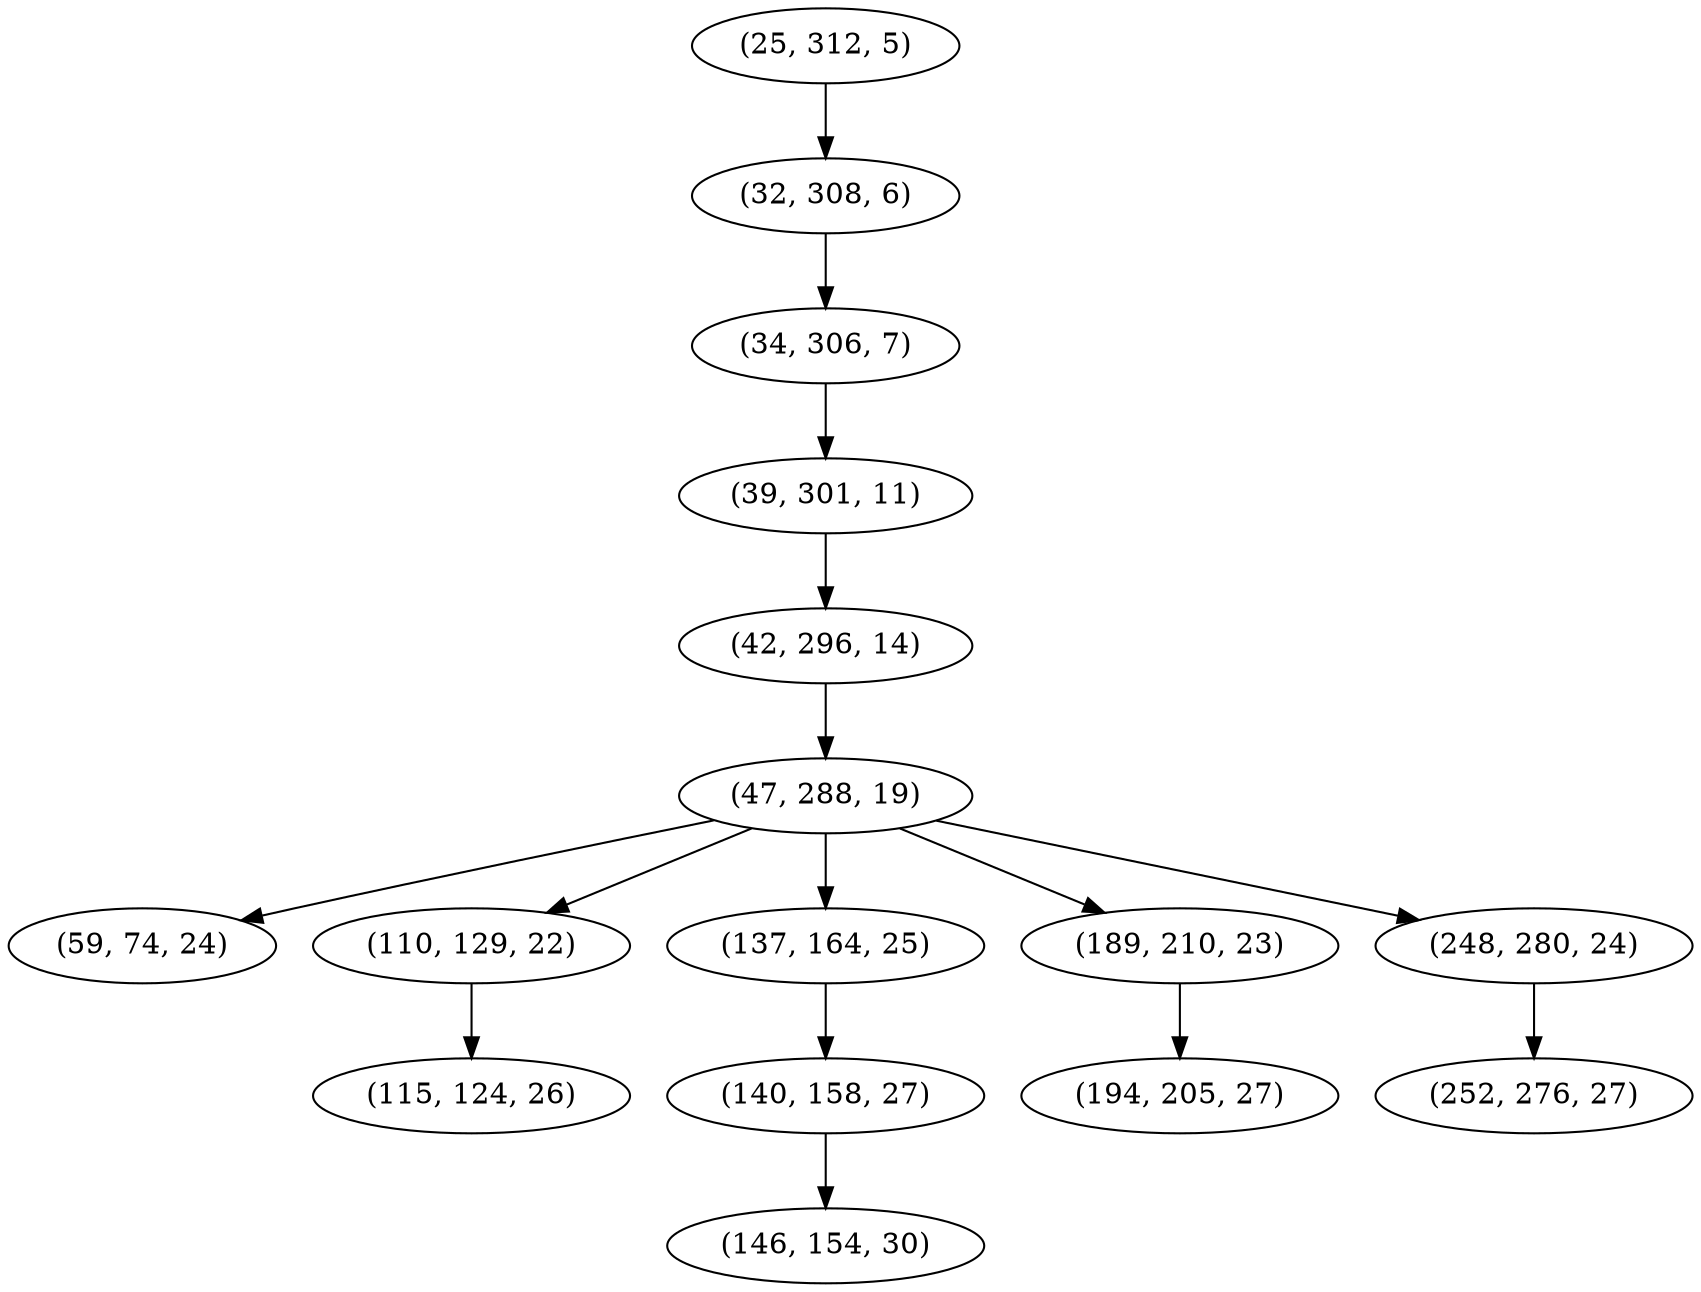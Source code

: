 digraph tree {
    "(25, 312, 5)";
    "(32, 308, 6)";
    "(34, 306, 7)";
    "(39, 301, 11)";
    "(42, 296, 14)";
    "(47, 288, 19)";
    "(59, 74, 24)";
    "(110, 129, 22)";
    "(115, 124, 26)";
    "(137, 164, 25)";
    "(140, 158, 27)";
    "(146, 154, 30)";
    "(189, 210, 23)";
    "(194, 205, 27)";
    "(248, 280, 24)";
    "(252, 276, 27)";
    "(25, 312, 5)" -> "(32, 308, 6)";
    "(32, 308, 6)" -> "(34, 306, 7)";
    "(34, 306, 7)" -> "(39, 301, 11)";
    "(39, 301, 11)" -> "(42, 296, 14)";
    "(42, 296, 14)" -> "(47, 288, 19)";
    "(47, 288, 19)" -> "(59, 74, 24)";
    "(47, 288, 19)" -> "(110, 129, 22)";
    "(47, 288, 19)" -> "(137, 164, 25)";
    "(47, 288, 19)" -> "(189, 210, 23)";
    "(47, 288, 19)" -> "(248, 280, 24)";
    "(110, 129, 22)" -> "(115, 124, 26)";
    "(137, 164, 25)" -> "(140, 158, 27)";
    "(140, 158, 27)" -> "(146, 154, 30)";
    "(189, 210, 23)" -> "(194, 205, 27)";
    "(248, 280, 24)" -> "(252, 276, 27)";
}
